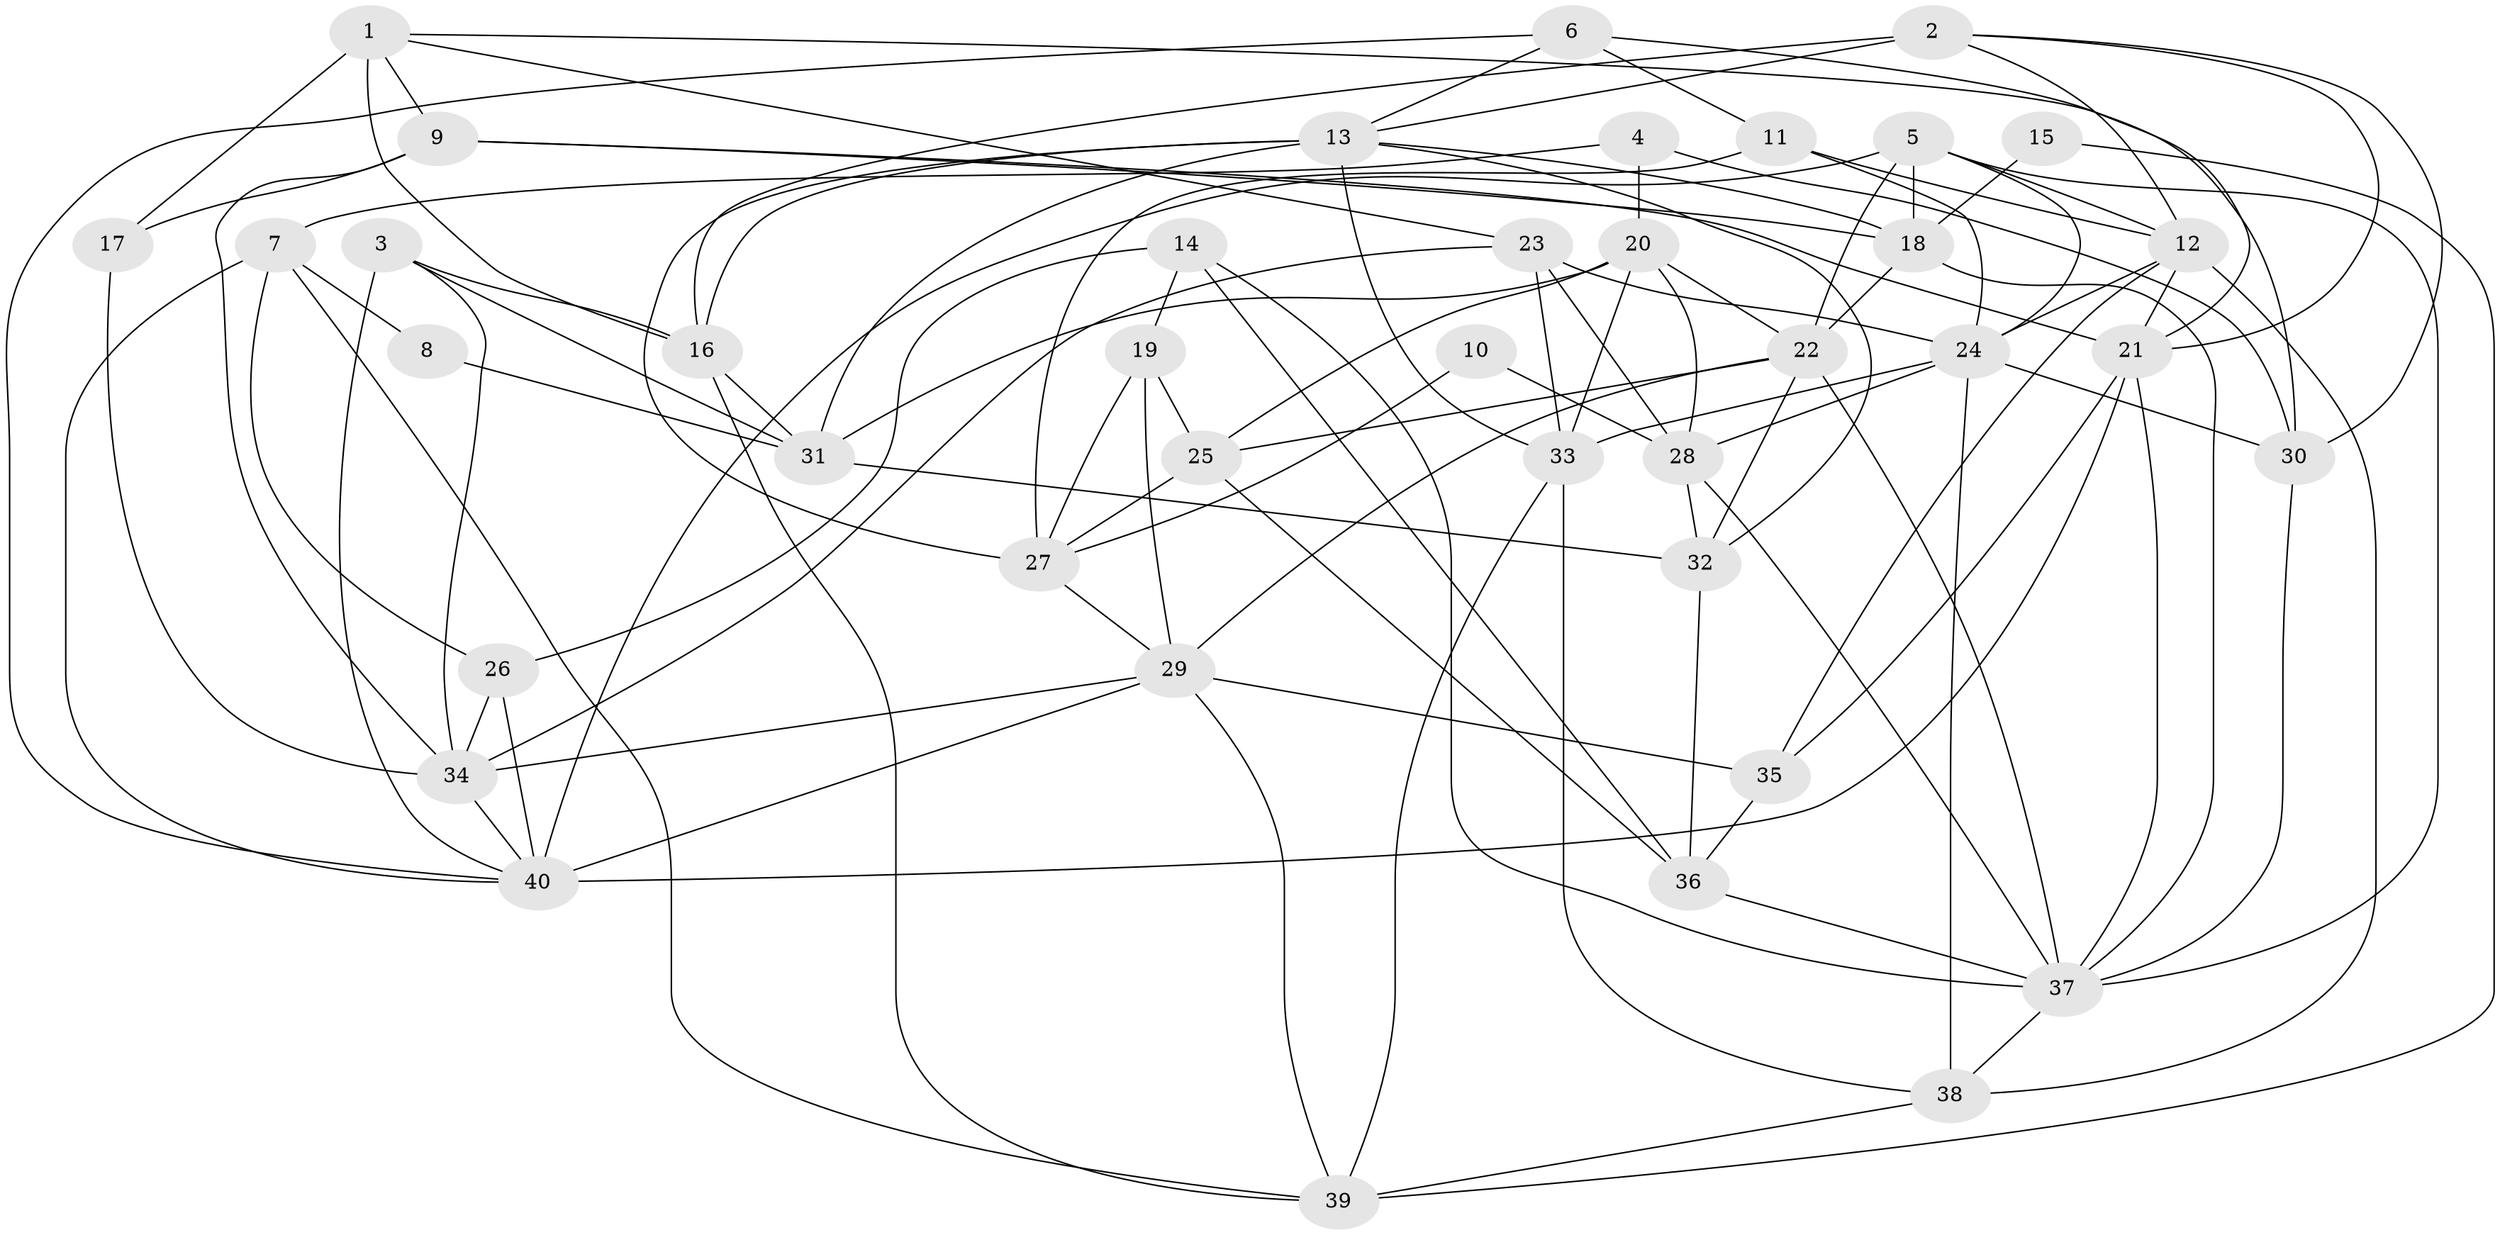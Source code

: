// original degree distribution, {5: 0.13924050632911392, 3: 0.17721518987341772, 4: 0.3291139240506329, 7: 0.06329113924050633, 2: 0.189873417721519, 6: 0.08860759493670886, 8: 0.012658227848101266}
// Generated by graph-tools (version 1.1) at 2025/02/03/09/25 03:02:06]
// undirected, 40 vertices, 106 edges
graph export_dot {
graph [start="1"]
  node [color=gray90,style=filled];
  1;
  2;
  3;
  4;
  5;
  6;
  7;
  8;
  9;
  10;
  11;
  12;
  13;
  14;
  15;
  16;
  17;
  18;
  19;
  20;
  21;
  22;
  23;
  24;
  25;
  26;
  27;
  28;
  29;
  30;
  31;
  32;
  33;
  34;
  35;
  36;
  37;
  38;
  39;
  40;
  1 -- 9 [weight=1.0];
  1 -- 16 [weight=1.0];
  1 -- 17 [weight=2.0];
  1 -- 23 [weight=1.0];
  1 -- 30 [weight=1.0];
  2 -- 12 [weight=1.0];
  2 -- 13 [weight=1.0];
  2 -- 16 [weight=2.0];
  2 -- 21 [weight=1.0];
  2 -- 30 [weight=1.0];
  3 -- 16 [weight=1.0];
  3 -- 31 [weight=1.0];
  3 -- 34 [weight=1.0];
  3 -- 40 [weight=1.0];
  4 -- 7 [weight=1.0];
  4 -- 20 [weight=1.0];
  4 -- 30 [weight=1.0];
  5 -- 12 [weight=1.0];
  5 -- 18 [weight=1.0];
  5 -- 22 [weight=2.0];
  5 -- 24 [weight=1.0];
  5 -- 37 [weight=1.0];
  5 -- 40 [weight=1.0];
  6 -- 11 [weight=1.0];
  6 -- 13 [weight=1.0];
  6 -- 21 [weight=1.0];
  6 -- 40 [weight=1.0];
  7 -- 8 [weight=1.0];
  7 -- 26 [weight=1.0];
  7 -- 39 [weight=1.0];
  7 -- 40 [weight=1.0];
  8 -- 31 [weight=1.0];
  9 -- 17 [weight=1.0];
  9 -- 18 [weight=1.0];
  9 -- 21 [weight=1.0];
  9 -- 34 [weight=1.0];
  10 -- 27 [weight=1.0];
  10 -- 28 [weight=1.0];
  11 -- 12 [weight=1.0];
  11 -- 24 [weight=1.0];
  11 -- 27 [weight=1.0];
  12 -- 21 [weight=1.0];
  12 -- 24 [weight=1.0];
  12 -- 35 [weight=1.0];
  12 -- 38 [weight=1.0];
  13 -- 16 [weight=1.0];
  13 -- 18 [weight=1.0];
  13 -- 27 [weight=2.0];
  13 -- 31 [weight=1.0];
  13 -- 32 [weight=1.0];
  13 -- 33 [weight=1.0];
  14 -- 19 [weight=1.0];
  14 -- 26 [weight=1.0];
  14 -- 36 [weight=1.0];
  14 -- 37 [weight=1.0];
  15 -- 18 [weight=1.0];
  15 -- 39 [weight=1.0];
  16 -- 31 [weight=1.0];
  16 -- 39 [weight=1.0];
  17 -- 34 [weight=1.0];
  18 -- 22 [weight=1.0];
  18 -- 37 [weight=1.0];
  19 -- 25 [weight=1.0];
  19 -- 27 [weight=1.0];
  19 -- 29 [weight=1.0];
  20 -- 22 [weight=1.0];
  20 -- 25 [weight=1.0];
  20 -- 28 [weight=1.0];
  20 -- 31 [weight=1.0];
  20 -- 33 [weight=1.0];
  21 -- 35 [weight=1.0];
  21 -- 37 [weight=1.0];
  21 -- 40 [weight=1.0];
  22 -- 25 [weight=1.0];
  22 -- 29 [weight=2.0];
  22 -- 32 [weight=1.0];
  22 -- 37 [weight=1.0];
  23 -- 24 [weight=1.0];
  23 -- 28 [weight=2.0];
  23 -- 33 [weight=1.0];
  23 -- 34 [weight=1.0];
  24 -- 28 [weight=1.0];
  24 -- 30 [weight=1.0];
  24 -- 33 [weight=1.0];
  24 -- 38 [weight=2.0];
  25 -- 27 [weight=1.0];
  25 -- 36 [weight=1.0];
  26 -- 34 [weight=1.0];
  26 -- 40 [weight=1.0];
  27 -- 29 [weight=1.0];
  28 -- 32 [weight=1.0];
  28 -- 37 [weight=1.0];
  29 -- 34 [weight=1.0];
  29 -- 35 [weight=2.0];
  29 -- 39 [weight=1.0];
  29 -- 40 [weight=2.0];
  30 -- 37 [weight=1.0];
  31 -- 32 [weight=1.0];
  32 -- 36 [weight=1.0];
  33 -- 38 [weight=2.0];
  33 -- 39 [weight=1.0];
  34 -- 40 [weight=1.0];
  35 -- 36 [weight=1.0];
  36 -- 37 [weight=1.0];
  37 -- 38 [weight=1.0];
  38 -- 39 [weight=1.0];
}
